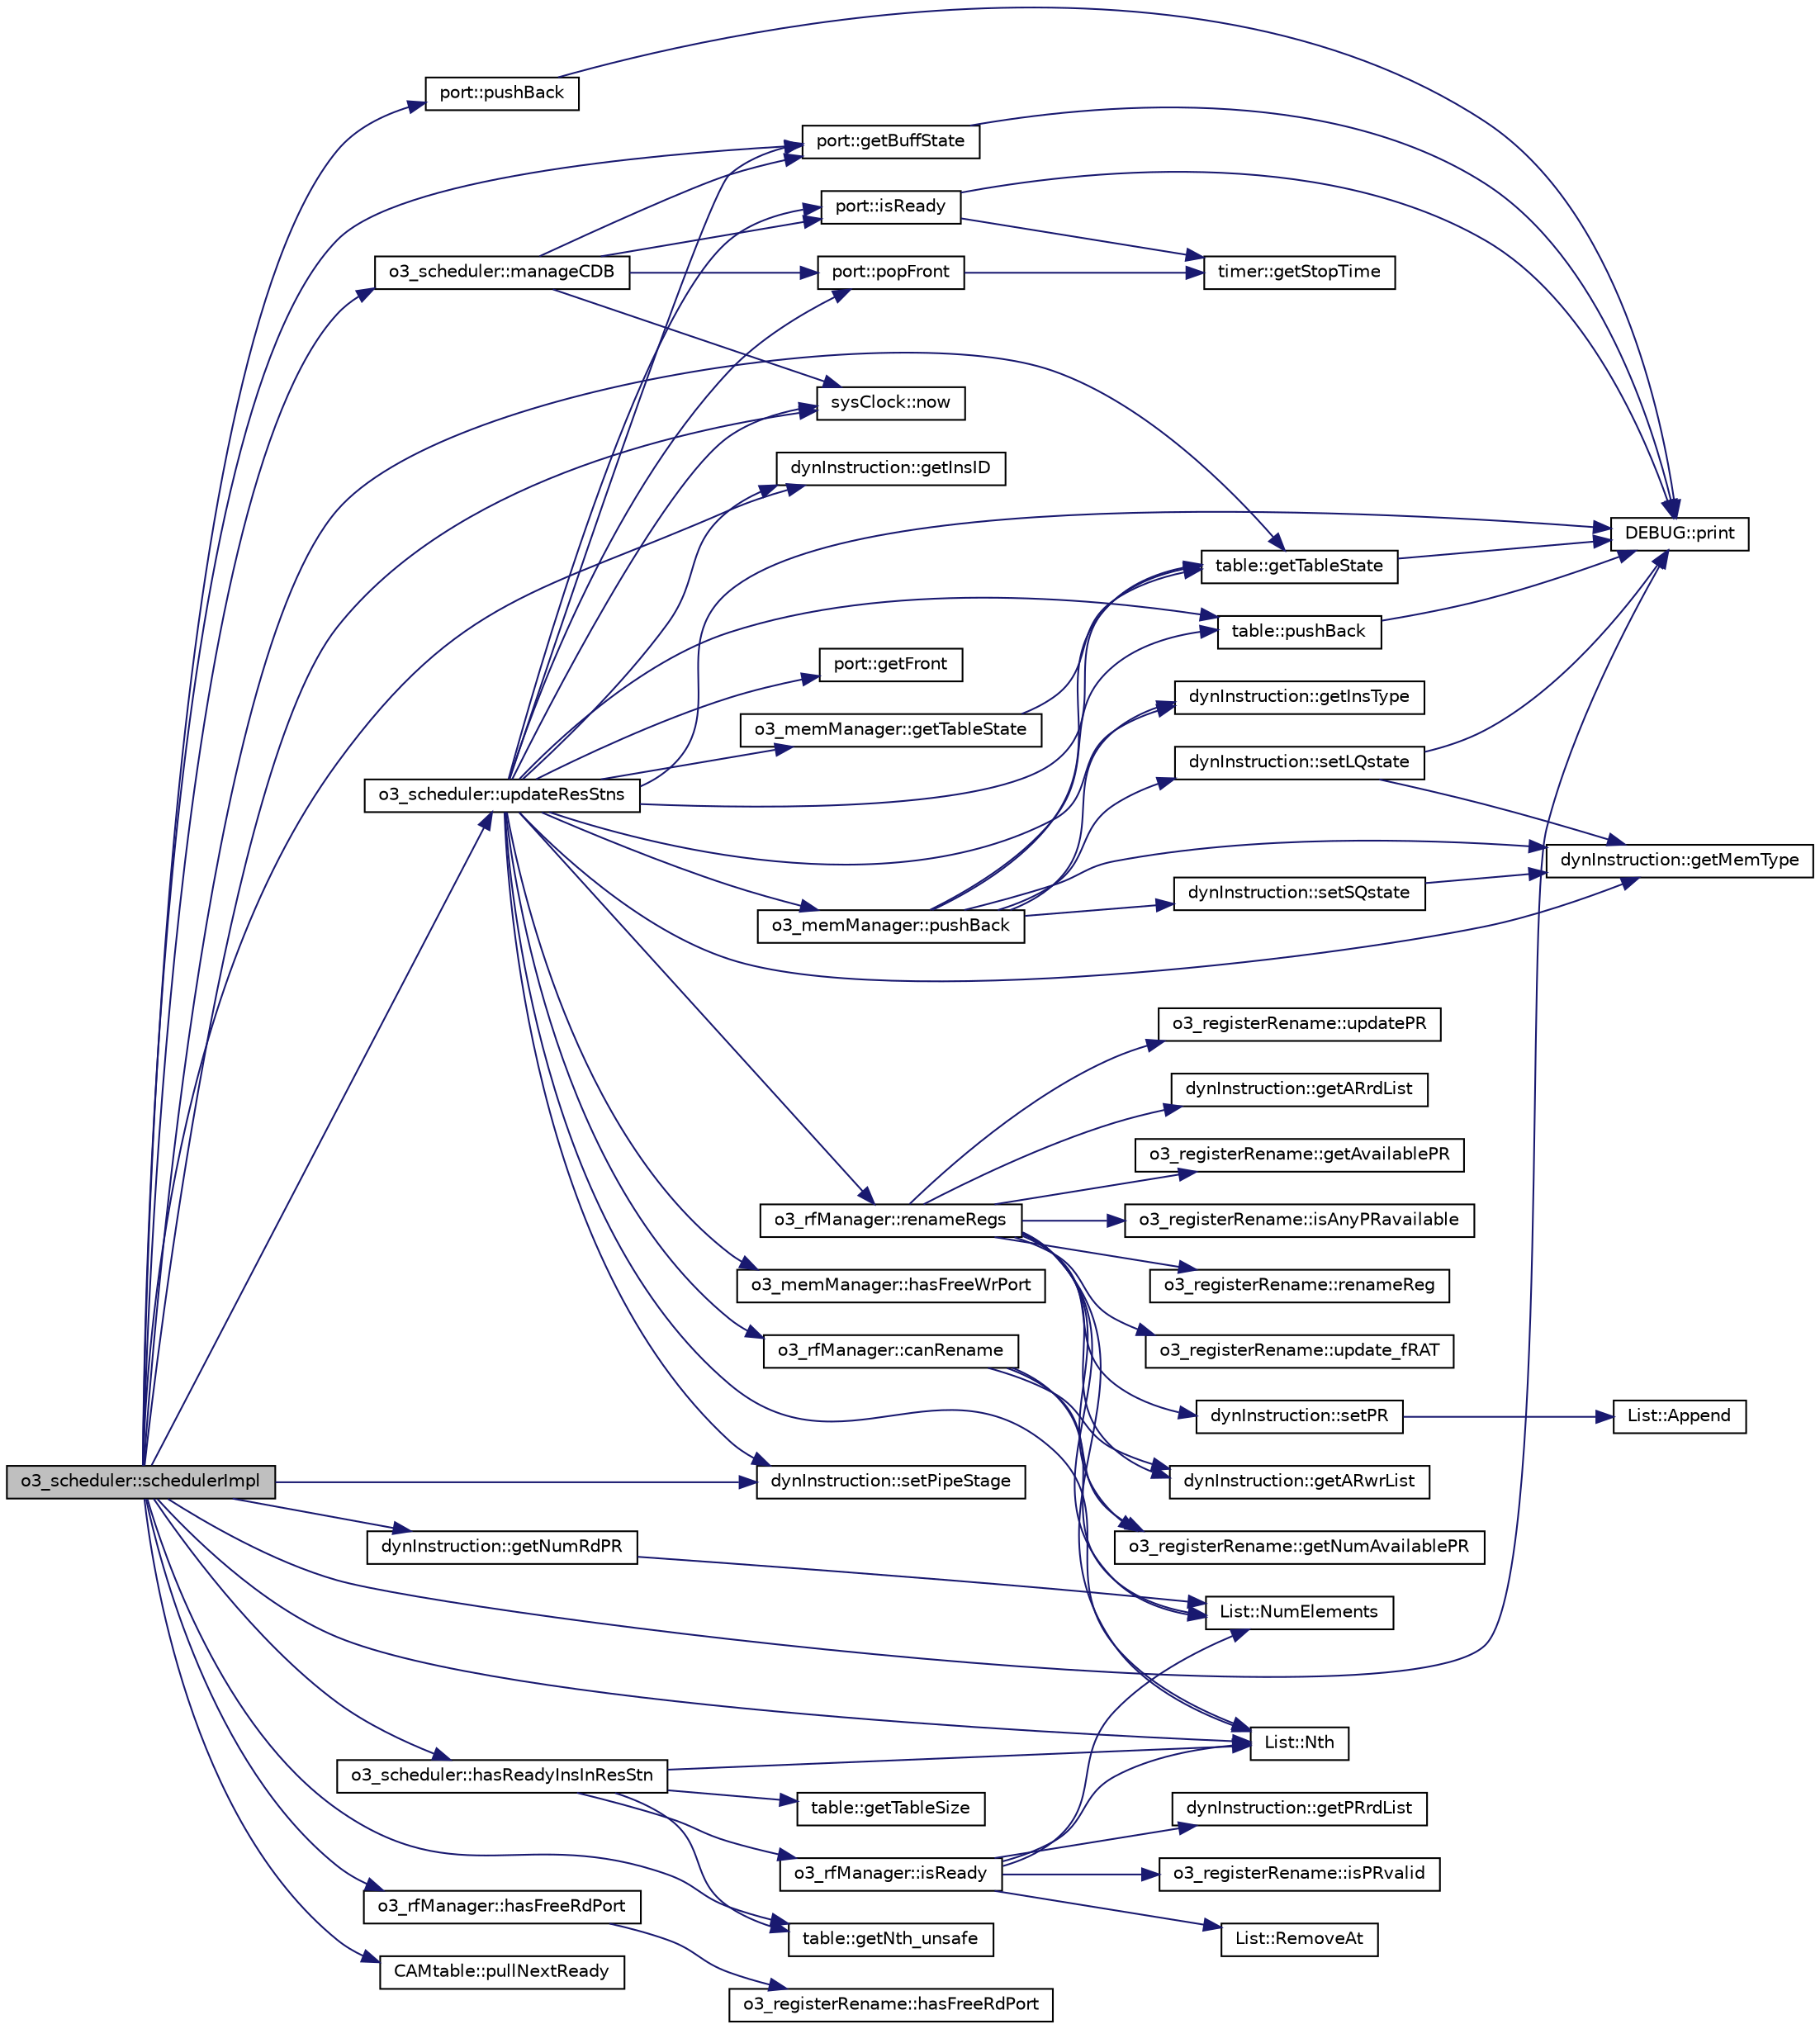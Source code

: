 digraph G
{
  edge [fontname="Helvetica",fontsize="10",labelfontname="Helvetica",labelfontsize="10"];
  node [fontname="Helvetica",fontsize="10",shape=record];
  rankdir=LR;
  Node1 [label="o3_scheduler::schedulerImpl",height=0.2,width=0.4,color="black", fillcolor="grey75", style="filled" fontcolor="black"];
  Node1 -> Node2 [color="midnightblue",fontsize="10",style="solid",fontname="Helvetica"];
  Node2 [label="port::getBuffState",height=0.2,width=0.4,color="black", fillcolor="white", style="filled",URL="$classport.html#abf9be02812c2503eee69704a01b14145"];
  Node2 -> Node3 [color="midnightblue",fontsize="10",style="solid",fontname="Helvetica"];
  Node3 [label="DEBUG::print",height=0.2,width=0.4,color="black", fillcolor="white", style="filled",URL="$classDEBUG.html#ab38f086785f7239084b735007297078a"];
  Node1 -> Node4 [color="midnightblue",fontsize="10",style="solid",fontname="Helvetica"];
  Node4 [label="dynInstruction::getInsID",height=0.2,width=0.4,color="black", fillcolor="white", style="filled",URL="$classdynInstruction.html#ab38b8181f522daae77cb46d701fb5302"];
  Node1 -> Node5 [color="midnightblue",fontsize="10",style="solid",fontname="Helvetica"];
  Node5 [label="table::getNth_unsafe",height=0.2,width=0.4,color="black", fillcolor="white", style="filled",URL="$classtable.html#a20191b8e05f6882b38655c5fffb42389"];
  Node1 -> Node6 [color="midnightblue",fontsize="10",style="solid",fontname="Helvetica"];
  Node6 [label="dynInstruction::getNumRdPR",height=0.2,width=0.4,color="black", fillcolor="white", style="filled",URL="$classdynInstruction.html#ad7fa2d930aa5ad7836d2c50c1ada3faa"];
  Node6 -> Node7 [color="midnightblue",fontsize="10",style="solid",fontname="Helvetica"];
  Node7 [label="List::NumElements",height=0.2,width=0.4,color="black", fillcolor="white", style="filled",URL="$classList.html#ac2e9d50f703b01bf643fa6ce50837c26"];
  Node1 -> Node8 [color="midnightblue",fontsize="10",style="solid",fontname="Helvetica"];
  Node8 [label="table::getTableState",height=0.2,width=0.4,color="black", fillcolor="white", style="filled",URL="$classtable.html#abab8f70b8b32bb7342f5107edb328d18"];
  Node8 -> Node3 [color="midnightblue",fontsize="10",style="solid",fontname="Helvetica"];
  Node1 -> Node9 [color="midnightblue",fontsize="10",style="solid",fontname="Helvetica"];
  Node9 [label="o3_rfManager::hasFreeRdPort",height=0.2,width=0.4,color="black", fillcolor="white", style="filled",URL="$classo3__rfManager.html#a0883b605da49fe18bf7a1a04219307ab"];
  Node9 -> Node10 [color="midnightblue",fontsize="10",style="solid",fontname="Helvetica"];
  Node10 [label="o3_registerRename::hasFreeRdPort",height=0.2,width=0.4,color="black", fillcolor="white", style="filled",URL="$classo3__registerRename.html#a641c81a3e668177ef756fbeaa7c0998f"];
  Node1 -> Node11 [color="midnightblue",fontsize="10",style="solid",fontname="Helvetica"];
  Node11 [label="o3_scheduler::hasReadyInsInResStn",height=0.2,width=0.4,color="black", fillcolor="white", style="filled",URL="$classo3__scheduler.html#a46d9cb288bfbd52069935fa96d9de38f"];
  Node11 -> Node5 [color="midnightblue",fontsize="10",style="solid",fontname="Helvetica"];
  Node11 -> Node12 [color="midnightblue",fontsize="10",style="solid",fontname="Helvetica"];
  Node12 [label="table::getTableSize",height=0.2,width=0.4,color="black", fillcolor="white", style="filled",URL="$classtable.html#af9c07419ae48bd029f03a9e7ca29c43f"];
  Node11 -> Node13 [color="midnightblue",fontsize="10",style="solid",fontname="Helvetica"];
  Node13 [label="o3_rfManager::isReady",height=0.2,width=0.4,color="black", fillcolor="white", style="filled",URL="$classo3__rfManager.html#a9b85902c553b147228d0bb3b57280ca7"];
  Node13 -> Node14 [color="midnightblue",fontsize="10",style="solid",fontname="Helvetica"];
  Node14 [label="dynInstruction::getPRrdList",height=0.2,width=0.4,color="black", fillcolor="white", style="filled",URL="$classdynInstruction.html#a82afd5173ddfd7a7654f28565263f1a2"];
  Node13 -> Node15 [color="midnightblue",fontsize="10",style="solid",fontname="Helvetica"];
  Node15 [label="o3_registerRename::isPRvalid",height=0.2,width=0.4,color="black", fillcolor="white", style="filled",URL="$classo3__registerRename.html#a66e4f1bfb4aef291e88933aad6c46ce6"];
  Node13 -> Node16 [color="midnightblue",fontsize="10",style="solid",fontname="Helvetica"];
  Node16 [label="List::Nth",height=0.2,width=0.4,color="black", fillcolor="white", style="filled",URL="$classList.html#a5eb964816de33c85e1d46658ddf8c6c4"];
  Node13 -> Node7 [color="midnightblue",fontsize="10",style="solid",fontname="Helvetica"];
  Node13 -> Node17 [color="midnightblue",fontsize="10",style="solid",fontname="Helvetica"];
  Node17 [label="List::RemoveAt",height=0.2,width=0.4,color="black", fillcolor="white", style="filled",URL="$classList.html#af17f72d263f90d53ea8501b5b1853470"];
  Node11 -> Node16 [color="midnightblue",fontsize="10",style="solid",fontname="Helvetica"];
  Node1 -> Node18 [color="midnightblue",fontsize="10",style="solid",fontname="Helvetica"];
  Node18 [label="o3_scheduler::manageCDB",height=0.2,width=0.4,color="black", fillcolor="white", style="filled",URL="$classo3__scheduler.html#a5dfd1ae3623b060e60867808e78b224a"];
  Node18 -> Node2 [color="midnightblue",fontsize="10",style="solid",fontname="Helvetica"];
  Node18 -> Node19 [color="midnightblue",fontsize="10",style="solid",fontname="Helvetica"];
  Node19 [label="port::isReady",height=0.2,width=0.4,color="black", fillcolor="white", style="filled",URL="$classport.html#a57a6cc5a8388feaf7fd09bd9616f0ee7"];
  Node19 -> Node20 [color="midnightblue",fontsize="10",style="solid",fontname="Helvetica"];
  Node20 [label="timer::getStopTime",height=0.2,width=0.4,color="black", fillcolor="white", style="filled",URL="$structtimer.html#a5a974df09de3c943843cccb24bfdc2b3"];
  Node19 -> Node3 [color="midnightblue",fontsize="10",style="solid",fontname="Helvetica"];
  Node18 -> Node21 [color="midnightblue",fontsize="10",style="solid",fontname="Helvetica"];
  Node21 [label="sysClock::now",height=0.2,width=0.4,color="black", fillcolor="white", style="filled",URL="$classsysClock.html#af027a57c8bc3d0dab4fe5a0f870b7d20"];
  Node18 -> Node22 [color="midnightblue",fontsize="10",style="solid",fontname="Helvetica"];
  Node22 [label="port::popFront",height=0.2,width=0.4,color="black", fillcolor="white", style="filled",URL="$classport.html#a95bf81afb2a6c03ac2272b3708322b74"];
  Node22 -> Node20 [color="midnightblue",fontsize="10",style="solid",fontname="Helvetica"];
  Node1 -> Node21 [color="midnightblue",fontsize="10",style="solid",fontname="Helvetica"];
  Node1 -> Node16 [color="midnightblue",fontsize="10",style="solid",fontname="Helvetica"];
  Node1 -> Node3 [color="midnightblue",fontsize="10",style="solid",fontname="Helvetica"];
  Node1 -> Node23 [color="midnightblue",fontsize="10",style="solid",fontname="Helvetica"];
  Node23 [label="CAMtable::pullNextReady",height=0.2,width=0.4,color="black", fillcolor="white", style="filled",URL="$classCAMtable.html#a07cd94cd88b502e5b0e2699b8762f560"];
  Node1 -> Node24 [color="midnightblue",fontsize="10",style="solid",fontname="Helvetica"];
  Node24 [label="port::pushBack",height=0.2,width=0.4,color="black", fillcolor="white", style="filled",URL="$classport.html#a52ad1c5223f028930491b024f26467fa"];
  Node24 -> Node3 [color="midnightblue",fontsize="10",style="solid",fontname="Helvetica"];
  Node1 -> Node25 [color="midnightblue",fontsize="10",style="solid",fontname="Helvetica"];
  Node25 [label="dynInstruction::setPipeStage",height=0.2,width=0.4,color="black", fillcolor="white", style="filled",URL="$classdynInstruction.html#a0cb15d906e84b2efc8986b74edaf5adf"];
  Node1 -> Node26 [color="midnightblue",fontsize="10",style="solid",fontname="Helvetica"];
  Node26 [label="o3_scheduler::updateResStns",height=0.2,width=0.4,color="black", fillcolor="white", style="filled",URL="$classo3__scheduler.html#a3eaa3373cbbd123523a9cbf4d7326692"];
  Node26 -> Node27 [color="midnightblue",fontsize="10",style="solid",fontname="Helvetica"];
  Node27 [label="o3_rfManager::canRename",height=0.2,width=0.4,color="black", fillcolor="white", style="filled",URL="$classo3__rfManager.html#a023f3671f90123fe8749ff13606f273c"];
  Node27 -> Node28 [color="midnightblue",fontsize="10",style="solid",fontname="Helvetica"];
  Node28 [label="dynInstruction::getARwrList",height=0.2,width=0.4,color="black", fillcolor="white", style="filled",URL="$classdynInstruction.html#aeba50fabf115b7f60ce7201df044201c"];
  Node27 -> Node29 [color="midnightblue",fontsize="10",style="solid",fontname="Helvetica"];
  Node29 [label="o3_registerRename::getNumAvailablePR",height=0.2,width=0.4,color="black", fillcolor="white", style="filled",URL="$classo3__registerRename.html#af3dacac6db9095e6aa73da550e2c71bc"];
  Node27 -> Node7 [color="midnightblue",fontsize="10",style="solid",fontname="Helvetica"];
  Node26 -> Node2 [color="midnightblue",fontsize="10",style="solid",fontname="Helvetica"];
  Node26 -> Node30 [color="midnightblue",fontsize="10",style="solid",fontname="Helvetica"];
  Node30 [label="port::getFront",height=0.2,width=0.4,color="black", fillcolor="white", style="filled",URL="$classport.html#afe64047b4e7df87d4a031097ea159852"];
  Node26 -> Node4 [color="midnightblue",fontsize="10",style="solid",fontname="Helvetica"];
  Node26 -> Node31 [color="midnightblue",fontsize="10",style="solid",fontname="Helvetica"];
  Node31 [label="dynInstruction::getInsType",height=0.2,width=0.4,color="black", fillcolor="white", style="filled",URL="$classdynInstruction.html#a3a7025de98c539d8eaa06b40ac2e8cc8"];
  Node26 -> Node32 [color="midnightblue",fontsize="10",style="solid",fontname="Helvetica"];
  Node32 [label="dynInstruction::getMemType",height=0.2,width=0.4,color="black", fillcolor="white", style="filled",URL="$classdynInstruction.html#a9f8a63685d0b28009957e60b7596b502"];
  Node26 -> Node33 [color="midnightblue",fontsize="10",style="solid",fontname="Helvetica"];
  Node33 [label="o3_memManager::getTableState",height=0.2,width=0.4,color="black", fillcolor="white", style="filled",URL="$classo3__memManager.html#a19302a13552a70cda08814dcfc0daa30"];
  Node33 -> Node8 [color="midnightblue",fontsize="10",style="solid",fontname="Helvetica"];
  Node26 -> Node8 [color="midnightblue",fontsize="10",style="solid",fontname="Helvetica"];
  Node26 -> Node34 [color="midnightblue",fontsize="10",style="solid",fontname="Helvetica"];
  Node34 [label="o3_memManager::hasFreeWrPort",height=0.2,width=0.4,color="black", fillcolor="white", style="filled",URL="$classo3__memManager.html#af32030ab25dd729e0aa65a15e60ad562"];
  Node26 -> Node19 [color="midnightblue",fontsize="10",style="solid",fontname="Helvetica"];
  Node26 -> Node21 [color="midnightblue",fontsize="10",style="solid",fontname="Helvetica"];
  Node26 -> Node16 [color="midnightblue",fontsize="10",style="solid",fontname="Helvetica"];
  Node26 -> Node22 [color="midnightblue",fontsize="10",style="solid",fontname="Helvetica"];
  Node26 -> Node3 [color="midnightblue",fontsize="10",style="solid",fontname="Helvetica"];
  Node26 -> Node35 [color="midnightblue",fontsize="10",style="solid",fontname="Helvetica"];
  Node35 [label="table::pushBack",height=0.2,width=0.4,color="black", fillcolor="white", style="filled",URL="$classtable.html#a8810ab4eeba365c36687d4c6c02fe1f6"];
  Node35 -> Node3 [color="midnightblue",fontsize="10",style="solid",fontname="Helvetica"];
  Node26 -> Node36 [color="midnightblue",fontsize="10",style="solid",fontname="Helvetica"];
  Node36 [label="o3_memManager::pushBack",height=0.2,width=0.4,color="black", fillcolor="white", style="filled",URL="$classo3__memManager.html#a7bfed5553c2212750ee610da67bc43e7"];
  Node36 -> Node31 [color="midnightblue",fontsize="10",style="solid",fontname="Helvetica"];
  Node36 -> Node32 [color="midnightblue",fontsize="10",style="solid",fontname="Helvetica"];
  Node36 -> Node8 [color="midnightblue",fontsize="10",style="solid",fontname="Helvetica"];
  Node36 -> Node35 [color="midnightblue",fontsize="10",style="solid",fontname="Helvetica"];
  Node36 -> Node37 [color="midnightblue",fontsize="10",style="solid",fontname="Helvetica"];
  Node37 [label="dynInstruction::setLQstate",height=0.2,width=0.4,color="black", fillcolor="white", style="filled",URL="$classdynInstruction.html#a83a5077984f29a340de7bebc7e0b679c"];
  Node37 -> Node32 [color="midnightblue",fontsize="10",style="solid",fontname="Helvetica"];
  Node37 -> Node3 [color="midnightblue",fontsize="10",style="solid",fontname="Helvetica"];
  Node36 -> Node38 [color="midnightblue",fontsize="10",style="solid",fontname="Helvetica"];
  Node38 [label="dynInstruction::setSQstate",height=0.2,width=0.4,color="black", fillcolor="white", style="filled",URL="$classdynInstruction.html#a7fc66de5e3f826f515e41029619e2088"];
  Node38 -> Node32 [color="midnightblue",fontsize="10",style="solid",fontname="Helvetica"];
  Node26 -> Node39 [color="midnightblue",fontsize="10",style="solid",fontname="Helvetica"];
  Node39 [label="o3_rfManager::renameRegs",height=0.2,width=0.4,color="black", fillcolor="white", style="filled",URL="$classo3__rfManager.html#a702dcade81b3d2ccba4bae0ef8d7de30"];
  Node39 -> Node40 [color="midnightblue",fontsize="10",style="solid",fontname="Helvetica"];
  Node40 [label="dynInstruction::getARrdList",height=0.2,width=0.4,color="black", fillcolor="white", style="filled",URL="$classdynInstruction.html#abdbaf4c07e390bbdaaed41a983774538"];
  Node39 -> Node28 [color="midnightblue",fontsize="10",style="solid",fontname="Helvetica"];
  Node39 -> Node41 [color="midnightblue",fontsize="10",style="solid",fontname="Helvetica"];
  Node41 [label="o3_registerRename::getAvailablePR",height=0.2,width=0.4,color="black", fillcolor="white", style="filled",URL="$classo3__registerRename.html#a314a54fa930b7fa3de55c8b66e46061b"];
  Node39 -> Node29 [color="midnightblue",fontsize="10",style="solid",fontname="Helvetica"];
  Node39 -> Node42 [color="midnightblue",fontsize="10",style="solid",fontname="Helvetica"];
  Node42 [label="o3_registerRename::isAnyPRavailable",height=0.2,width=0.4,color="black", fillcolor="white", style="filled",URL="$classo3__registerRename.html#a500dec17b068c33a1813786cb6727273"];
  Node39 -> Node16 [color="midnightblue",fontsize="10",style="solid",fontname="Helvetica"];
  Node39 -> Node7 [color="midnightblue",fontsize="10",style="solid",fontname="Helvetica"];
  Node39 -> Node43 [color="midnightblue",fontsize="10",style="solid",fontname="Helvetica"];
  Node43 [label="o3_registerRename::renameReg",height=0.2,width=0.4,color="black", fillcolor="white", style="filled",URL="$classo3__registerRename.html#a1e65eca8eb066cf294a056d015469992"];
  Node39 -> Node44 [color="midnightblue",fontsize="10",style="solid",fontname="Helvetica"];
  Node44 [label="dynInstruction::setPR",height=0.2,width=0.4,color="black", fillcolor="white", style="filled",URL="$classdynInstruction.html#a86ac41fe463dde2aee30a22d8bc243ad"];
  Node44 -> Node45 [color="midnightblue",fontsize="10",style="solid",fontname="Helvetica"];
  Node45 [label="List::Append",height=0.2,width=0.4,color="black", fillcolor="white", style="filled",URL="$classList.html#a473190098e38206d0125b0737245e613"];
  Node39 -> Node46 [color="midnightblue",fontsize="10",style="solid",fontname="Helvetica"];
  Node46 [label="o3_registerRename::update_fRAT",height=0.2,width=0.4,color="black", fillcolor="white", style="filled",URL="$classo3__registerRename.html#ac29d3ca88b64d065d8f52b4384895c4b"];
  Node39 -> Node47 [color="midnightblue",fontsize="10",style="solid",fontname="Helvetica"];
  Node47 [label="o3_registerRename::updatePR",height=0.2,width=0.4,color="black", fillcolor="white", style="filled",URL="$classo3__registerRename.html#a6e6d2444676ba95b85d0a84908f6e5fe"];
  Node26 -> Node25 [color="midnightblue",fontsize="10",style="solid",fontname="Helvetica"];
}
